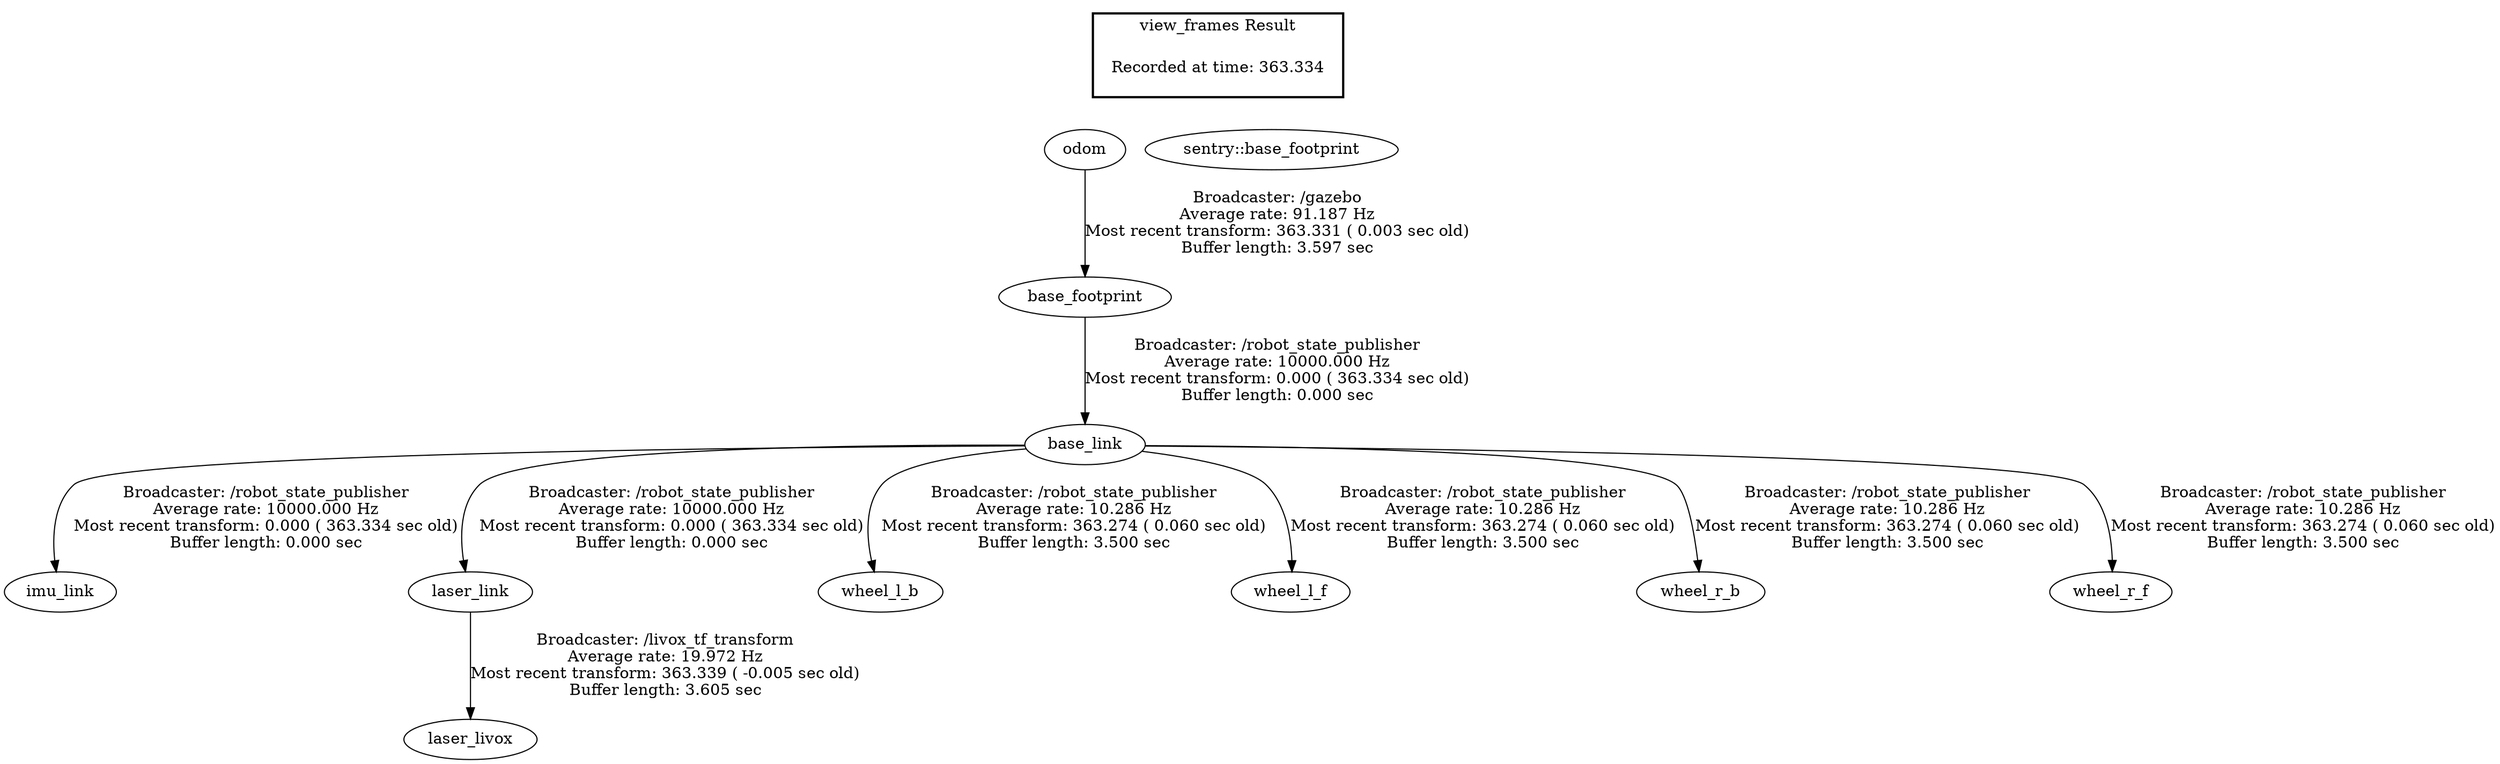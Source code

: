 digraph G {
"base_footprint" -> "base_link"[label="Broadcaster: /robot_state_publisher\nAverage rate: 10000.000 Hz\nMost recent transform: 0.000 ( 363.334 sec old)\nBuffer length: 0.000 sec\n"];
"odom" -> "base_footprint"[label="Broadcaster: /gazebo\nAverage rate: 91.187 Hz\nMost recent transform: 363.331 ( 0.003 sec old)\nBuffer length: 3.597 sec\n"];
"base_link" -> "imu_link"[label="Broadcaster: /robot_state_publisher\nAverage rate: 10000.000 Hz\nMost recent transform: 0.000 ( 363.334 sec old)\nBuffer length: 0.000 sec\n"];
"base_link" -> "laser_link"[label="Broadcaster: /robot_state_publisher\nAverage rate: 10000.000 Hz\nMost recent transform: 0.000 ( 363.334 sec old)\nBuffer length: 0.000 sec\n"];
"laser_link" -> "laser_livox"[label="Broadcaster: /livox_tf_transform\nAverage rate: 19.972 Hz\nMost recent transform: 363.339 ( -0.005 sec old)\nBuffer length: 3.605 sec\n"];
"base_link" -> "wheel_l_b"[label="Broadcaster: /robot_state_publisher\nAverage rate: 10.286 Hz\nMost recent transform: 363.274 ( 0.060 sec old)\nBuffer length: 3.500 sec\n"];
"base_link" -> "wheel_l_f"[label="Broadcaster: /robot_state_publisher\nAverage rate: 10.286 Hz\nMost recent transform: 363.274 ( 0.060 sec old)\nBuffer length: 3.500 sec\n"];
"base_link" -> "wheel_r_b"[label="Broadcaster: /robot_state_publisher\nAverage rate: 10.286 Hz\nMost recent transform: 363.274 ( 0.060 sec old)\nBuffer length: 3.500 sec\n"];
"base_link" -> "wheel_r_f"[label="Broadcaster: /robot_state_publisher\nAverage rate: 10.286 Hz\nMost recent transform: 363.274 ( 0.060 sec old)\nBuffer length: 3.500 sec\n"];
edge [style=invis];
 subgraph cluster_legend { style=bold; color=black; label ="view_frames Result";
"Recorded at time: 363.334"[ shape=plaintext ] ;
 }->"sentry::base_footprint";
edge [style=invis];
 subgraph cluster_legend { style=bold; color=black; label ="view_frames Result";
"Recorded at time: 363.334"[ shape=plaintext ] ;
 }->"odom";
}